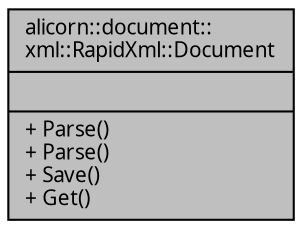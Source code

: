 digraph "alicorn::document::xml::RapidXml::Document"
{
 // INTERACTIVE_SVG=YES
  edge [fontname="Verdana",fontsize="10",labelfontname="Verdana",labelfontsize="10"];
  node [fontname="Verdana",fontsize="10",shape=record];
  Node1 [label="{alicorn::document::\lxml::RapidXml::Document\n||+ Parse()\l+ Parse()\l+ Save()\l+ Get()\l}",height=0.2,width=0.4,color="black", fillcolor="grey75", style="filled", fontcolor="black"];
}
